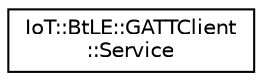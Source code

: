 digraph "Graphical Class Hierarchy"
{
 // LATEX_PDF_SIZE
  edge [fontname="Helvetica",fontsize="10",labelfontname="Helvetica",labelfontsize="10"];
  node [fontname="Helvetica",fontsize="10",shape=record];
  rankdir="LR";
  Node0 [label="IoT::BtLE::GATTClient\l::Service",height=0.2,width=0.4,color="black", fillcolor="white", style="filled",URL="$structIoT_1_1BtLE_1_1GATTClient_1_1Service.html",tooltip="Service description."];
}

